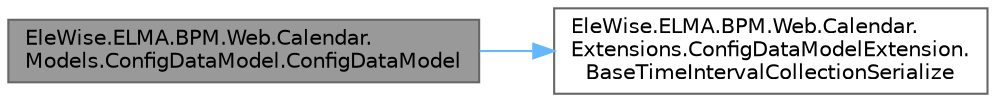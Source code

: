 digraph "EleWise.ELMA.BPM.Web.Calendar.Models.ConfigDataModel.ConfigDataModel"
{
 // LATEX_PDF_SIZE
  bgcolor="transparent";
  edge [fontname=Helvetica,fontsize=10,labelfontname=Helvetica,labelfontsize=10];
  node [fontname=Helvetica,fontsize=10,shape=box,height=0.2,width=0.4];
  rankdir="LR";
  Node1 [id="Node000001",label="EleWise.ELMA.BPM.Web.Calendar.\lModels.ConfigDataModel.ConfigDataModel",height=0.2,width=0.4,color="gray40", fillcolor="grey60", style="filled", fontcolor="black",tooltip="Создать модель базовых настроек"];
  Node1 -> Node2 [id="edge1_Node000001_Node000002",color="steelblue1",style="solid",tooltip=" "];
  Node2 [id="Node000002",label="EleWise.ELMA.BPM.Web.Calendar.\lExtensions.ConfigDataModelExtension.\lBaseTimeIntervalCollectionSerialize",height=0.2,width=0.4,color="grey40", fillcolor="white", style="filled",URL="$class_ele_wise_1_1_e_l_m_a_1_1_b_p_m_1_1_web_1_1_calendar_1_1_extensions_1_1_config_data_model_extension.html#a871a989db68c758f38cf17ded7177ed5",tooltip="Сериализовать коллекцию базовых интервалов рабочего времени"];
}
